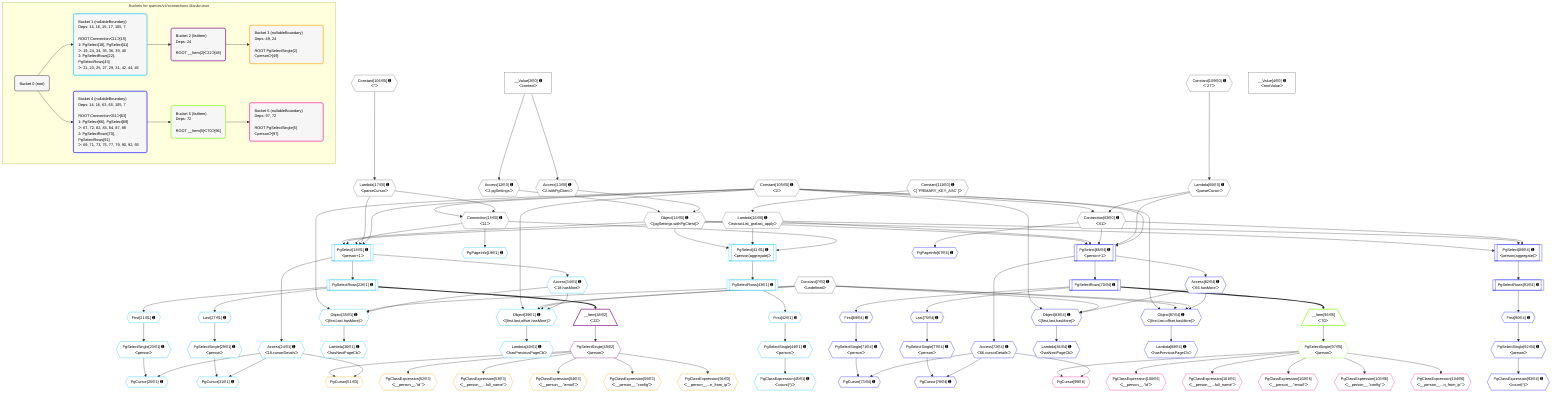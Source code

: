 %%{init: {'themeVariables': { 'fontSize': '12px'}}}%%
graph TD
    classDef path fill:#eee,stroke:#000,color:#000
    classDef plan fill:#fff,stroke-width:1px,color:#000
    classDef itemplan fill:#fff,stroke-width:2px,color:#000
    classDef unbatchedplan fill:#dff,stroke-width:1px,color:#000
    classDef sideeffectplan fill:#fcc,stroke-width:2px,color:#000
    classDef bucket fill:#f6f6f6,color:#000,stroke-width:2px,text-align:left


    %% plan dependencies
    Object14{{"Object[14∈0] ➊<br />ᐸ{pgSettings,withPgClient}ᐳ"}}:::plan
    Access12{{"Access[12∈0] ➊<br />ᐸ2.pgSettingsᐳ"}}:::plan
    Access13{{"Access[13∈0] ➊<br />ᐸ2.withPgClientᐳ"}}:::plan
    Access12 & Access13 --> Object14
    Connection15{{"Connection[15∈0] ➊<br />ᐸ11ᐳ"}}:::plan
    Constant105{{"Constant[105∈0] ➊<br />ᐸ2ᐳ"}}:::plan
    Lambda17{{"Lambda[17∈0] ➊<br />ᐸparseCursorᐳ"}}:::plan
    Constant105 & Lambda17 --> Connection15
    Connection63{{"Connection[63∈0] ➊<br />ᐸ61ᐳ"}}:::plan
    Lambda65{{"Lambda[65∈0] ➊<br />ᐸparseCursorᐳ"}}:::plan
    Constant105 & Lambda65 --> Connection63
    __Value2["__Value[2∈0] ➊<br />ᐸcontextᐳ"]:::plan
    __Value2 --> Access12
    __Value2 --> Access13
    Lambda16{{"Lambda[16∈0] ➊<br />ᐸextractList_grafast_applyᐳ"}}:::plan
    Constant111{{"Constant[111∈0] ➊<br />ᐸ[ 'PRIMARY_KEY_ASC' ]ᐳ"}}:::plan
    Constant111 --> Lambda16
    Constant106{{"Constant[106∈0] ➊<br />ᐸ''ᐳ"}}:::plan
    Constant106 --> Lambda17
    Constant109{{"Constant[109∈0] ➊<br />ᐸ'27'ᐳ"}}:::plan
    Constant109 --> Lambda65
    __Value4["__Value[4∈0] ➊<br />ᐸrootValueᐳ"]:::plan
    Constant7{{"Constant[7∈0] ➊<br />ᐸundefinedᐳ"}}:::plan
    PgSelect18[["PgSelect[18∈1] ➊<br />ᐸperson+1ᐳ"]]:::plan
    Object14 & Lambda16 & Connection15 & Lambda17 & Constant105 --> PgSelect18
    Object39{{"Object[39∈1] ➊<br />ᐸ{first,last,offset,hasMore}ᐳ"}}:::plan
    Access34{{"Access[34∈1] ➊<br />ᐸ18.hasMoreᐳ"}}:::plan
    Constant105 & Constant7 & Constant7 & Access34 --> Object39
    Object35{{"Object[35∈1] ➊<br />ᐸ{first,last,hasMore}ᐳ"}}:::plan
    Constant105 & Constant7 & Access34 --> Object35
    PgSelect41[["PgSelect[41∈1] ➊<br />ᐸperson(aggregate)ᐳ"]]:::plan
    Object14 & Lambda16 & Connection15 --> PgSelect41
    PgCursor25{{"PgCursor[25∈1] ➊"}}:::plan
    PgSelectSingle23{{"PgSelectSingle[23∈1] ➊<br />ᐸpersonᐳ"}}:::plan
    Access24{{"Access[24∈1] ➊<br />ᐸ18.cursorDetailsᐳ"}}:::plan
    PgSelectSingle23 & Access24 --> PgCursor25
    PgCursor31{{"PgCursor[31∈1] ➊"}}:::plan
    PgSelectSingle29{{"PgSelectSingle[29∈1] ➊<br />ᐸpersonᐳ"}}:::plan
    PgSelectSingle29 & Access24 --> PgCursor31
    PgPageInfo19{{"PgPageInfo[19∈1] ➊"}}:::plan
    Connection15 --> PgPageInfo19
    First21{{"First[21∈1] ➊"}}:::plan
    PgSelectRows22[["PgSelectRows[22∈1] ➊"]]:::plan
    PgSelectRows22 --> First21
    PgSelect18 --> PgSelectRows22
    First21 --> PgSelectSingle23
    PgSelect18 --> Access24
    Last27{{"Last[27∈1] ➊"}}:::plan
    PgSelectRows22 --> Last27
    Last27 --> PgSelectSingle29
    PgSelect18 --> Access34
    Lambda36{{"Lambda[36∈1] ➊<br />ᐸhasNextPageCbᐳ"}}:::plan
    Object35 --> Lambda36
    Lambda40{{"Lambda[40∈1] ➊<br />ᐸhasPreviousPageCbᐳ"}}:::plan
    Object39 --> Lambda40
    First42{{"First[42∈1] ➊"}}:::plan
    PgSelectRows43[["PgSelectRows[43∈1] ➊"]]:::plan
    PgSelectRows43 --> First42
    PgSelect41 --> PgSelectRows43
    PgSelectSingle44{{"PgSelectSingle[44∈1] ➊<br />ᐸpersonᐳ"}}:::plan
    First42 --> PgSelectSingle44
    PgClassExpression45{{"PgClassExpression[45∈1] ➊<br />ᐸcount(*)ᐳ"}}:::plan
    PgSelectSingle44 --> PgClassExpression45
    __Item48[/"__Item[48∈2]<br />ᐸ22ᐳ"\]:::itemplan
    PgSelectRows22 ==> __Item48
    PgSelectSingle49{{"PgSelectSingle[49∈2]<br />ᐸpersonᐳ"}}:::plan
    __Item48 --> PgSelectSingle49
    PgCursor51{{"PgCursor[51∈3]"}}:::plan
    PgSelectSingle49 & Access24 --> PgCursor51
    PgClassExpression52{{"PgClassExpression[52∈3]<br />ᐸ__person__.”id”ᐳ"}}:::plan
    PgSelectSingle49 --> PgClassExpression52
    PgClassExpression53{{"PgClassExpression[53∈3]<br />ᐸ__person__...full_name”ᐳ"}}:::plan
    PgSelectSingle49 --> PgClassExpression53
    PgClassExpression54{{"PgClassExpression[54∈3]<br />ᐸ__person__.”email”ᐳ"}}:::plan
    PgSelectSingle49 --> PgClassExpression54
    PgClassExpression55{{"PgClassExpression[55∈3]<br />ᐸ__person__.”config”ᐳ"}}:::plan
    PgSelectSingle49 --> PgClassExpression55
    PgClassExpression56{{"PgClassExpression[56∈3]<br />ᐸ__person__...n_from_ip”ᐳ"}}:::plan
    PgSelectSingle49 --> PgClassExpression56
    PgSelect66[["PgSelect[66∈4] ➊<br />ᐸperson+1ᐳ"]]:::plan
    Object14 & Lambda16 & Connection63 & Lambda65 & Constant105 --> PgSelect66
    Object87{{"Object[87∈4] ➊<br />ᐸ{first,last,offset,hasMore}ᐳ"}}:::plan
    Access82{{"Access[82∈4] ➊<br />ᐸ66.hasMoreᐳ"}}:::plan
    Constant105 & Constant7 & Constant7 & Access82 --> Object87
    Object83{{"Object[83∈4] ➊<br />ᐸ{first,last,hasMore}ᐳ"}}:::plan
    Constant105 & Constant7 & Access82 --> Object83
    PgSelect89[["PgSelect[89∈4] ➊<br />ᐸperson(aggregate)ᐳ"]]:::plan
    Object14 & Lambda16 & Connection63 --> PgSelect89
    PgCursor73{{"PgCursor[73∈4] ➊"}}:::plan
    PgSelectSingle71{{"PgSelectSingle[71∈4] ➊<br />ᐸpersonᐳ"}}:::plan
    Access72{{"Access[72∈4] ➊<br />ᐸ66.cursorDetailsᐳ"}}:::plan
    PgSelectSingle71 & Access72 --> PgCursor73
    PgCursor79{{"PgCursor[79∈4] ➊"}}:::plan
    PgSelectSingle77{{"PgSelectSingle[77∈4] ➊<br />ᐸpersonᐳ"}}:::plan
    PgSelectSingle77 & Access72 --> PgCursor79
    PgPageInfo67{{"PgPageInfo[67∈4] ➊"}}:::plan
    Connection63 --> PgPageInfo67
    First69{{"First[69∈4] ➊"}}:::plan
    PgSelectRows70[["PgSelectRows[70∈4] ➊"]]:::plan
    PgSelectRows70 --> First69
    PgSelect66 --> PgSelectRows70
    First69 --> PgSelectSingle71
    PgSelect66 --> Access72
    Last75{{"Last[75∈4] ➊"}}:::plan
    PgSelectRows70 --> Last75
    Last75 --> PgSelectSingle77
    PgSelect66 --> Access82
    Lambda84{{"Lambda[84∈4] ➊<br />ᐸhasNextPageCbᐳ"}}:::plan
    Object83 --> Lambda84
    Lambda88{{"Lambda[88∈4] ➊<br />ᐸhasPreviousPageCbᐳ"}}:::plan
    Object87 --> Lambda88
    First90{{"First[90∈4] ➊"}}:::plan
    PgSelectRows91[["PgSelectRows[91∈4] ➊"]]:::plan
    PgSelectRows91 --> First90
    PgSelect89 --> PgSelectRows91
    PgSelectSingle92{{"PgSelectSingle[92∈4] ➊<br />ᐸpersonᐳ"}}:::plan
    First90 --> PgSelectSingle92
    PgClassExpression93{{"PgClassExpression[93∈4] ➊<br />ᐸcount(*)ᐳ"}}:::plan
    PgSelectSingle92 --> PgClassExpression93
    __Item96[/"__Item[96∈5]<br />ᐸ70ᐳ"\]:::itemplan
    PgSelectRows70 ==> __Item96
    PgSelectSingle97{{"PgSelectSingle[97∈5]<br />ᐸpersonᐳ"}}:::plan
    __Item96 --> PgSelectSingle97
    PgCursor99{{"PgCursor[99∈6]"}}:::plan
    PgSelectSingle97 & Access72 --> PgCursor99
    PgClassExpression100{{"PgClassExpression[100∈6]<br />ᐸ__person__.”id”ᐳ"}}:::plan
    PgSelectSingle97 --> PgClassExpression100
    PgClassExpression101{{"PgClassExpression[101∈6]<br />ᐸ__person__...full_name”ᐳ"}}:::plan
    PgSelectSingle97 --> PgClassExpression101
    PgClassExpression102{{"PgClassExpression[102∈6]<br />ᐸ__person__.”email”ᐳ"}}:::plan
    PgSelectSingle97 --> PgClassExpression102
    PgClassExpression103{{"PgClassExpression[103∈6]<br />ᐸ__person__.”config”ᐳ"}}:::plan
    PgSelectSingle97 --> PgClassExpression103
    PgClassExpression104{{"PgClassExpression[104∈6]<br />ᐸ__person__...n_from_ip”ᐳ"}}:::plan
    PgSelectSingle97 --> PgClassExpression104

    %% define steps

    subgraph "Buckets for queries/v4/connections-blankcursor"
    Bucket0("Bucket 0 (root)"):::bucket
    classDef bucket0 stroke:#696969
    class Bucket0,__Value2,__Value4,Constant7,Access12,Access13,Object14,Connection15,Lambda16,Lambda17,Connection63,Lambda65,Constant105,Constant106,Constant109,Constant111 bucket0
    Bucket1("Bucket 1 (nullableBoundary)<br />Deps: 14, 16, 15, 17, 105, 7<br /><br />ROOT Connectionᐸ11ᐳ[15]<br />1: PgSelect[18], PgSelect[41]<br />ᐳ: 19, 24, 34, 35, 36, 39, 40<br />2: PgSelectRows[22], PgSelectRows[43]<br />ᐳ: 21, 23, 25, 27, 29, 31, 42, 44, 45"):::bucket
    classDef bucket1 stroke:#00bfff
    class Bucket1,PgSelect18,PgPageInfo19,First21,PgSelectRows22,PgSelectSingle23,Access24,PgCursor25,Last27,PgSelectSingle29,PgCursor31,Access34,Object35,Lambda36,Object39,Lambda40,PgSelect41,First42,PgSelectRows43,PgSelectSingle44,PgClassExpression45 bucket1
    Bucket2("Bucket 2 (listItem)<br />Deps: 24<br /><br />ROOT __Item{2}ᐸ22ᐳ[48]"):::bucket
    classDef bucket2 stroke:#7f007f
    class Bucket2,__Item48,PgSelectSingle49 bucket2
    Bucket3("Bucket 3 (nullableBoundary)<br />Deps: 49, 24<br /><br />ROOT PgSelectSingle{2}ᐸpersonᐳ[49]"):::bucket
    classDef bucket3 stroke:#ffa500
    class Bucket3,PgCursor51,PgClassExpression52,PgClassExpression53,PgClassExpression54,PgClassExpression55,PgClassExpression56 bucket3
    Bucket4("Bucket 4 (nullableBoundary)<br />Deps: 14, 16, 63, 65, 105, 7<br /><br />ROOT Connectionᐸ61ᐳ[63]<br />1: PgSelect[66], PgSelect[89]<br />ᐳ: 67, 72, 82, 83, 84, 87, 88<br />2: PgSelectRows[70], PgSelectRows[91]<br />ᐳ: 69, 71, 73, 75, 77, 79, 90, 92, 93"):::bucket
    classDef bucket4 stroke:#0000ff
    class Bucket4,PgSelect66,PgPageInfo67,First69,PgSelectRows70,PgSelectSingle71,Access72,PgCursor73,Last75,PgSelectSingle77,PgCursor79,Access82,Object83,Lambda84,Object87,Lambda88,PgSelect89,First90,PgSelectRows91,PgSelectSingle92,PgClassExpression93 bucket4
    Bucket5("Bucket 5 (listItem)<br />Deps: 72<br /><br />ROOT __Item{5}ᐸ70ᐳ[96]"):::bucket
    classDef bucket5 stroke:#7fff00
    class Bucket5,__Item96,PgSelectSingle97 bucket5
    Bucket6("Bucket 6 (nullableBoundary)<br />Deps: 97, 72<br /><br />ROOT PgSelectSingle{5}ᐸpersonᐳ[97]"):::bucket
    classDef bucket6 stroke:#ff1493
    class Bucket6,PgCursor99,PgClassExpression100,PgClassExpression101,PgClassExpression102,PgClassExpression103,PgClassExpression104 bucket6
    Bucket0 --> Bucket1 & Bucket4
    Bucket1 --> Bucket2
    Bucket2 --> Bucket3
    Bucket4 --> Bucket5
    Bucket5 --> Bucket6
    end